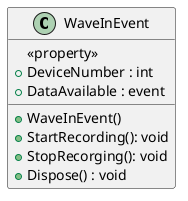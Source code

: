 @startuml
class WaveInEvent
{
    << property >> 
    +DeviceNumber : int
    +DataAvailable : event
    +WaveInEvent()
    +StartRecording(): void
    +StopRecorging(): void
    +Dispose() : void 
}
@enduml